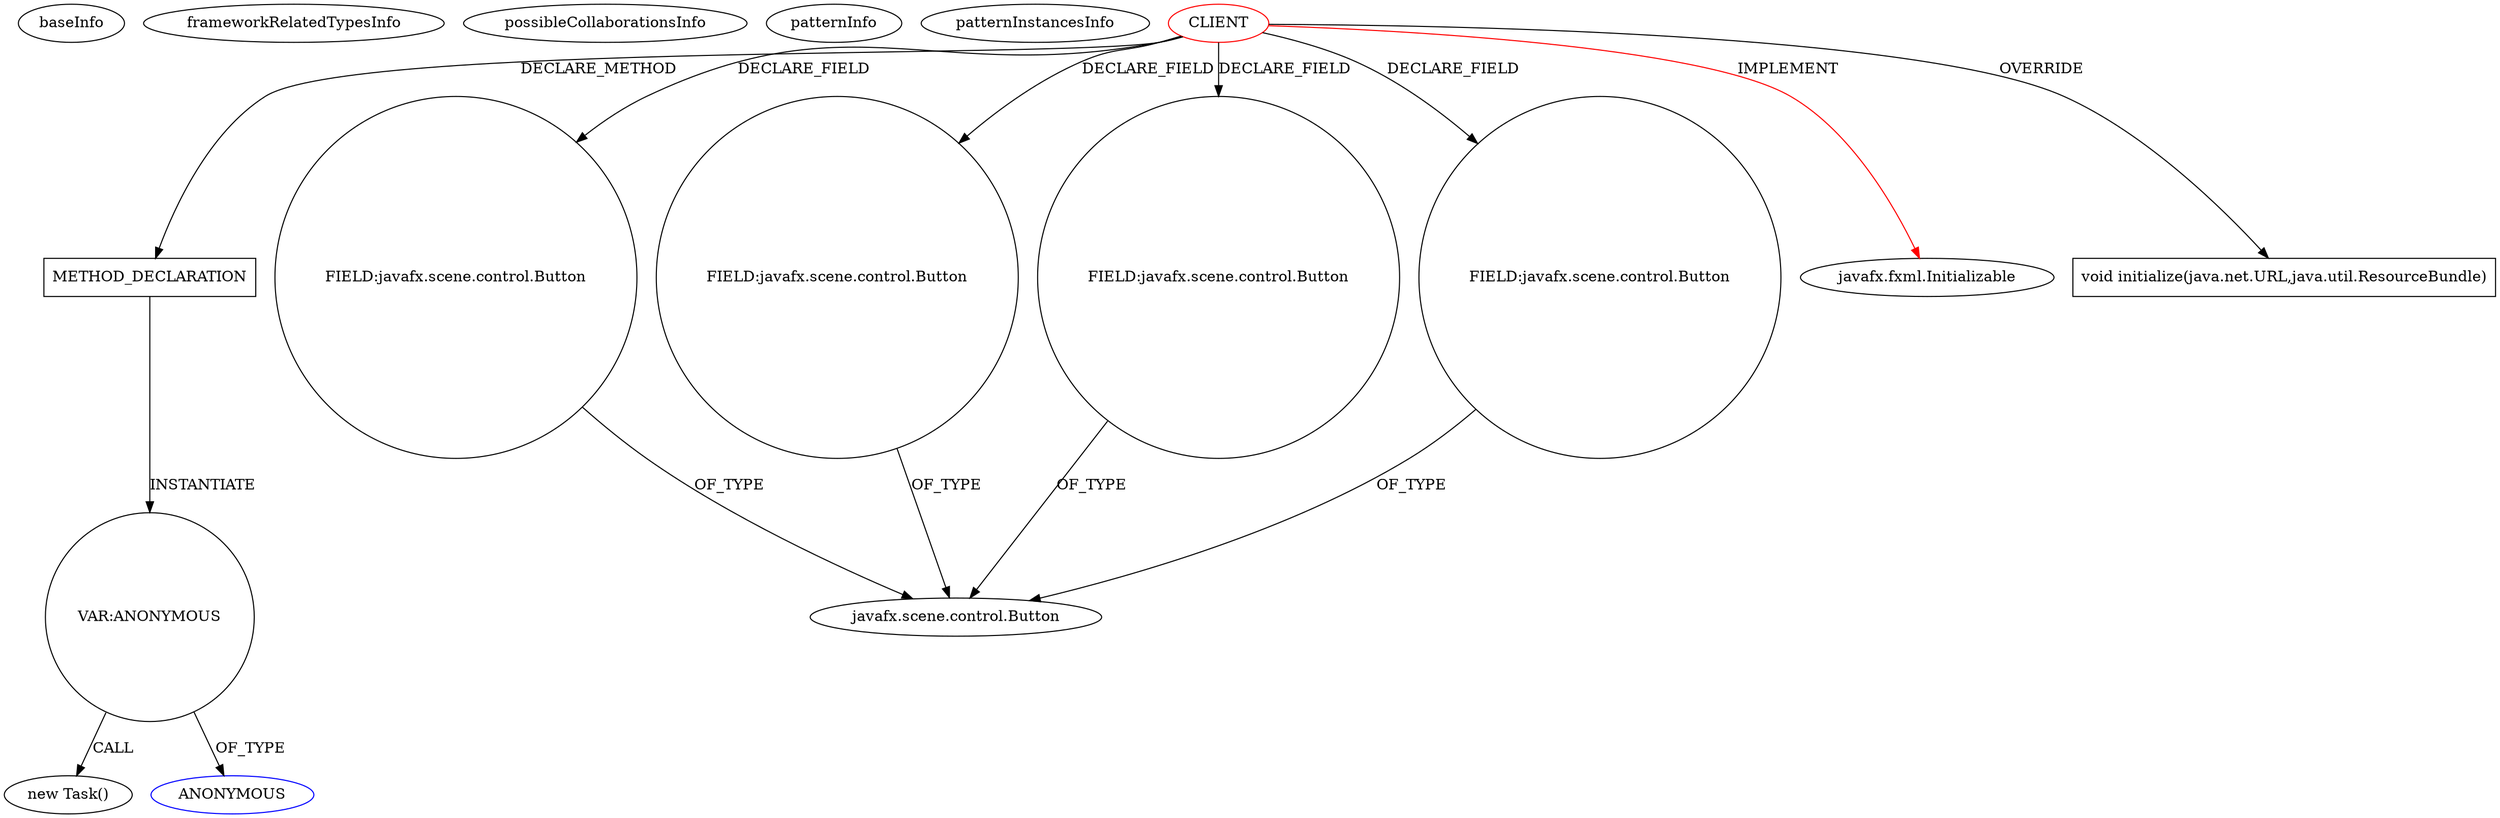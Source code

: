 digraph {
baseInfo[graphId=2088,category="pattern",isAnonymous=false,possibleRelation=false]
frameworkRelatedTypesInfo[0="javafx.fxml.Initializable"]
possibleCollaborationsInfo[]
patternInfo[frequency=2.0,patternRootClient=0]
patternInstancesInfo[0="sk44-javafx-mirroring-tool~/sk44-javafx-mirroring-tool/javafx-mirroring-tool-master/src/main/java/sk44/mirroringtool/MainWindowController.java~MainWindowController~4211",1="sandeepb-CiscoECG~/sandeepb-CiscoECG/CiscoECG-master/src/ciscoECGFrontend/MyController.java~MyController~4063"]
161[label="new Task()",vertexType="CONSTRUCTOR_CALL",isFrameworkType=false]
162[label="VAR:ANONYMOUS",vertexType="VARIABLE_EXPRESION",isFrameworkType=false,shape=circle]
163[label="ANONYMOUS",vertexType="REFERENCE_ANONYMOUS_DECLARATION",isFrameworkType=false,color=blue]
159[label="METHOD_DECLARATION",vertexType="CLIENT_METHOD_DECLARATION",isFrameworkType=false,shape=box]
0[label="CLIENT",vertexType="ROOT_CLIENT_CLASS_DECLARATION",isFrameworkType=false,color=red]
6[label="FIELD:javafx.scene.control.Button",vertexType="FIELD_DECLARATION",isFrameworkType=false,shape=circle]
12[label="FIELD:javafx.scene.control.Button",vertexType="FIELD_DECLARATION",isFrameworkType=false,shape=circle]
10[label="FIELD:javafx.scene.control.Button",vertexType="FIELD_DECLARATION",isFrameworkType=false,shape=circle]
2[label="FIELD:javafx.scene.control.Button",vertexType="FIELD_DECLARATION",isFrameworkType=false,shape=circle]
1[label="javafx.fxml.Initializable",vertexType="FRAMEWORK_INTERFACE_TYPE",isFrameworkType=false]
16[label="void initialize(java.net.URL,java.util.ResourceBundle)",vertexType="OVERRIDING_METHOD_DECLARATION",isFrameworkType=false,shape=box]
3[label="javafx.scene.control.Button",vertexType="FRAMEWORK_CLASS_TYPE",isFrameworkType=false]
0->12[label="DECLARE_FIELD"]
2->3[label="OF_TYPE"]
159->162[label="INSTANTIATE"]
0->16[label="OVERRIDE"]
6->3[label="OF_TYPE"]
10->3[label="OF_TYPE"]
162->161[label="CALL"]
0->10[label="DECLARE_FIELD"]
0->6[label="DECLARE_FIELD"]
0->2[label="DECLARE_FIELD"]
0->159[label="DECLARE_METHOD"]
12->3[label="OF_TYPE"]
162->163[label="OF_TYPE"]
0->1[label="IMPLEMENT",color=red]
}
